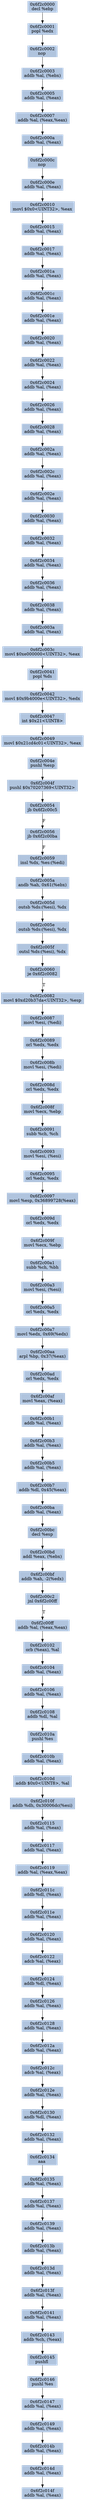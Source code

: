 digraph G {
node[shape=rectangle,style=filled,fillcolor=lightsteelblue,color=lightsteelblue]
bgcolor="transparent"
a0x6f2c0000decl_ebp[label="0x6f2c0000\ndecl %ebp"];
a0x6f2c0001popl_edx[label="0x6f2c0001\npopl %edx"];
a0x6f2c0002nop_[label="0x6f2c0002\nnop "];
a0x6f2c0003addb_al_ebx_[label="0x6f2c0003\naddb %al, (%ebx)"];
a0x6f2c0005addb_al_eax_[label="0x6f2c0005\naddb %al, (%eax)"];
a0x6f2c0007addb_al_eaxeax_[label="0x6f2c0007\naddb %al, (%eax,%eax)"];
a0x6f2c000aaddb_al_eax_[label="0x6f2c000a\naddb %al, (%eax)"];
a0x6f2c000cnop_[label="0x6f2c000c\nnop "];
a0x6f2c000eaddb_al_eax_[label="0x6f2c000e\naddb %al, (%eax)"];
a0x6f2c0010movl_0x0UINT32_eax[label="0x6f2c0010\nmovl $0x0<UINT32>, %eax"];
a0x6f2c0015addb_al_eax_[label="0x6f2c0015\naddb %al, (%eax)"];
a0x6f2c0017addb_al_eax_[label="0x6f2c0017\naddb %al, (%eax)"];
a0x6f2c001aaddb_al_eax_[label="0x6f2c001a\naddb %al, (%eax)"];
a0x6f2c001caddb_al_eax_[label="0x6f2c001c\naddb %al, (%eax)"];
a0x6f2c001eaddb_al_eax_[label="0x6f2c001e\naddb %al, (%eax)"];
a0x6f2c0020addb_al_eax_[label="0x6f2c0020\naddb %al, (%eax)"];
a0x6f2c0022addb_al_eax_[label="0x6f2c0022\naddb %al, (%eax)"];
a0x6f2c0024addb_al_eax_[label="0x6f2c0024\naddb %al, (%eax)"];
a0x6f2c0026addb_al_eax_[label="0x6f2c0026\naddb %al, (%eax)"];
a0x6f2c0028addb_al_eax_[label="0x6f2c0028\naddb %al, (%eax)"];
a0x6f2c002aaddb_al_eax_[label="0x6f2c002a\naddb %al, (%eax)"];
a0x6f2c002caddb_al_eax_[label="0x6f2c002c\naddb %al, (%eax)"];
a0x6f2c002eaddb_al_eax_[label="0x6f2c002e\naddb %al, (%eax)"];
a0x6f2c0030addb_al_eax_[label="0x6f2c0030\naddb %al, (%eax)"];
a0x6f2c0032addb_al_eax_[label="0x6f2c0032\naddb %al, (%eax)"];
a0x6f2c0034addb_al_eax_[label="0x6f2c0034\naddb %al, (%eax)"];
a0x6f2c0036addb_al_eax_[label="0x6f2c0036\naddb %al, (%eax)"];
a0x6f2c0038addb_al_eax_[label="0x6f2c0038\naddb %al, (%eax)"];
a0x6f2c003aaddb_al_eax_[label="0x6f2c003a\naddb %al, (%eax)"];
a0x6f2c003cmovl_0xe000000UINT32_eax[label="0x6f2c003c\nmovl $0xe000000<UINT32>, %eax"];
a0x6f2c0041popl_ds[label="0x6f2c0041\npopl %ds"];
a0x6f2c0042movl_0x9b4000eUINT32_edx[label="0x6f2c0042\nmovl $0x9b4000e<UINT32>, %edx"];
a0x6f2c0047int_0x21UINT8[label="0x6f2c0047\nint $0x21<UINT8>"];
a0x6f2c0049movl_0x21cd4c01UINT32_eax[label="0x6f2c0049\nmovl $0x21cd4c01<UINT32>, %eax"];
a0x6f2c004epushl_esp[label="0x6f2c004e\npushl %esp"];
a0x6f2c004fpushl_0x70207369UINT32[label="0x6f2c004f\npushl $0x70207369<UINT32>"];
a0x6f2c0054jb_0x6f2c00c5[label="0x6f2c0054\njb 0x6f2c00c5"];
a0x6f2c0056jb_0x6f2c00ba[label="0x6f2c0056\njb 0x6f2c00ba"];
a0x6f2c0059insl_dx_es_edi_[label="0x6f2c0059\ninsl %dx, %es:(%edi)"];
a0x6f2c005aandb_ah_0x61ebx_[label="0x6f2c005a\nandb %ah, 0x61(%ebx)"];
a0x6f2c005doutsb_ds_esi__dx[label="0x6f2c005d\noutsb %ds:(%esi), %dx"];
a0x6f2c005eoutsb_ds_esi__dx[label="0x6f2c005e\noutsb %ds:(%esi), %dx"];
a0x6f2c005foutsl_ds_esi__dx[label="0x6f2c005f\noutsl %ds:(%esi), %dx"];
a0x6f2c0060je_0x6f2c0082[label="0x6f2c0060\nje 0x6f2c0082"];
a0x6f2c0082movl_0xd20b37daUINT32_esp[label="0x6f2c0082\nmovl $0xd20b37da<UINT32>, %esp"];
a0x6f2c0087movl_esi_edi_[label="0x6f2c0087\nmovl %esi, (%edi)"];
a0x6f2c0089orl_edx_edx[label="0x6f2c0089\norl %edx, %edx"];
a0x6f2c008bmovl_esi_edi_[label="0x6f2c008b\nmovl %esi, (%edi)"];
a0x6f2c008dorl_edx_edx[label="0x6f2c008d\norl %edx, %edx"];
a0x6f2c008fmovl_ecx_ebp[label="0x6f2c008f\nmovl %ecx, %ebp"];
a0x6f2c0091subb_ch_ch[label="0x6f2c0091\nsubb %ch, %ch"];
a0x6f2c0093movl_esi_esi_[label="0x6f2c0093\nmovl %esi, (%esi)"];
a0x6f2c0095orl_edx_edx[label="0x6f2c0095\norl %edx, %edx"];
a0x6f2c0097movl_esp_0x36899728eax_[label="0x6f2c0097\nmovl %esp, 0x36899728(%eax)"];
a0x6f2c009dorl_edx_edx[label="0x6f2c009d\norl %edx, %edx"];
a0x6f2c009fmovl_ecx_ebp[label="0x6f2c009f\nmovl %ecx, %ebp"];
a0x6f2c00a1subb_ch_bh[label="0x6f2c00a1\nsubb %ch, %bh"];
a0x6f2c00a3movl_esi_esi_[label="0x6f2c00a3\nmovl %esi, (%esi)"];
a0x6f2c00a5orl_edx_edx[label="0x6f2c00a5\norl %edx, %edx"];
a0x6f2c00a7movl_edx_0x69edx_[label="0x6f2c00a7\nmovl %edx, 0x69(%edx)"];
a0x6f2c00aaarpl_bp_0x37eax_[label="0x6f2c00aa\narpl %bp, 0x37(%eax)"];
a0x6f2c00adorl_edx_edx[label="0x6f2c00ad\norl %edx, %edx"];
a0x6f2c00afmovl_eax_eax_[label="0x6f2c00af\nmovl %eax, (%eax)"];
a0x6f2c00b1addb_al_eax_[label="0x6f2c00b1\naddb %al, (%eax)"];
a0x6f2c00b3addb_al_eax_[label="0x6f2c00b3\naddb %al, (%eax)"];
a0x6f2c00b5addb_al_eax_[label="0x6f2c00b5\naddb %al, (%eax)"];
a0x6f2c00b7addb_dl_0x45eax_[label="0x6f2c00b7\naddb %dl, 0x45(%eax)"];
a0x6f2c00baaddb_al_eax_[label="0x6f2c00ba\naddb %al, (%eax)"];
a0x6f2c00bcdecl_esp[label="0x6f2c00bc\ndecl %esp"];
a0x6f2c00bdaddl_eax_ebx_[label="0x6f2c00bd\naddl %eax, (%ebx)"];
a0x6f2c00bfaddb_ah__2edx_[label="0x6f2c00bf\naddb %ah, -2(%edx)"];
a0x6f2c00c2jnl_0x6f2c00ff[label="0x6f2c00c2\njnl 0x6f2c00ff"];
a0x6f2c00ffaddb_al_eaxeax_[label="0x6f2c00ff\naddb %al, (%eax,%eax)"];
a0x6f2c0102orb_eax__al[label="0x6f2c0102\norb (%eax), %al"];
a0x6f2c0104addb_al_eax_[label="0x6f2c0104\naddb %al, (%eax)"];
a0x6f2c0106addb_al_eax_[label="0x6f2c0106\naddb %al, (%eax)"];
a0x6f2c0108addb_dl_al[label="0x6f2c0108\naddb %dl, %al"];
a0x6f2c010apushl_es[label="0x6f2c010a\npushl %es"];
a0x6f2c010baddb_al_eax_[label="0x6f2c010b\naddb %al, (%eax)"];
a0x6f2c010daddb_0x0UINT8_al[label="0x6f2c010d\naddb $0x0<UINT8>, %al"];
a0x6f2c010faddb_dh_0x30006dcesi_[label="0x6f2c010f\naddb %dh, 0x30006dc(%esi)"];
a0x6f2c0115addb_al_eax_[label="0x6f2c0115\naddb %al, (%eax)"];
a0x6f2c0117addb_al_eax_[label="0x6f2c0117\naddb %al, (%eax)"];
a0x6f2c0119addb_al_eaxeax_[label="0x6f2c0119\naddb %al, (%eax,%eax)"];
a0x6f2c011caddb_dl_eax_[label="0x6f2c011c\naddb %dl, (%eax)"];
a0x6f2c011eaddb_al_eax_[label="0x6f2c011e\naddb %al, (%eax)"];
a0x6f2c0120addb_al_eax_[label="0x6f2c0120\naddb %al, (%eax)"];
a0x6f2c0122adcb_al_eax_[label="0x6f2c0122\nadcb %al, (%eax)"];
a0x6f2c0124addb_dl_eax_[label="0x6f2c0124\naddb %dl, (%eax)"];
a0x6f2c0126addb_al_eax_[label="0x6f2c0126\naddb %al, (%eax)"];
a0x6f2c0128addb_al_eax_[label="0x6f2c0128\naddb %al, (%eax)"];
a0x6f2c012aaddb_al_eax_[label="0x6f2c012a\naddb %al, (%eax)"];
a0x6f2c012cadcb_al_eax_[label="0x6f2c012c\nadcb %al, (%eax)"];
a0x6f2c012eaddb_al_eax_[label="0x6f2c012e\naddb %al, (%eax)"];
a0x6f2c0130andb_dl_eax_[label="0x6f2c0130\nandb %dl, (%eax)"];
a0x6f2c0132addb_al_eax_[label="0x6f2c0132\naddb %al, (%eax)"];
a0x6f2c0134aaa_[label="0x6f2c0134\naaa "];
a0x6f2c0135addb_al_eax_[label="0x6f2c0135\naddb %al, (%eax)"];
a0x6f2c0137addb_al_eax_[label="0x6f2c0137\naddb %al, (%eax)"];
a0x6f2c0139addb_al_eax_[label="0x6f2c0139\naddb %al, (%eax)"];
a0x6f2c013baddb_al_eax_[label="0x6f2c013b\naddb %al, (%eax)"];
a0x6f2c013daddb_al_eax_[label="0x6f2c013d\naddb %al, (%eax)"];
a0x6f2c013faddb_al_eax_[label="0x6f2c013f\naddb %al, (%eax)"];
a0x6f2c0141andb_al_eax_[label="0x6f2c0141\nandb %al, (%eax)"];
a0x6f2c0143addb_ch_eax_[label="0x6f2c0143\naddb %ch, (%eax)"];
a0x6f2c0145pushfl_[label="0x6f2c0145\npushfl "];
a0x6f2c0146pushl_es[label="0x6f2c0146\npushl %es"];
a0x6f2c0147addb_al_eax_[label="0x6f2c0147\naddb %al, (%eax)"];
a0x6f2c0149addb_al_eax_[label="0x6f2c0149\naddb %al, (%eax)"];
a0x6f2c014baddb_al_eax_[label="0x6f2c014b\naddb %al, (%eax)"];
a0x6f2c014daddb_al_eax_[label="0x6f2c014d\naddb %al, (%eax)"];
a0x6f2c014faddb_al_eax_[label="0x6f2c014f\naddb %al, (%eax)"];
a0x6f2c0000decl_ebp -> a0x6f2c0001popl_edx [color="#000000"];
a0x6f2c0001popl_edx -> a0x6f2c0002nop_ [color="#000000"];
a0x6f2c0002nop_ -> a0x6f2c0003addb_al_ebx_ [color="#000000"];
a0x6f2c0003addb_al_ebx_ -> a0x6f2c0005addb_al_eax_ [color="#000000"];
a0x6f2c0005addb_al_eax_ -> a0x6f2c0007addb_al_eaxeax_ [color="#000000"];
a0x6f2c0007addb_al_eaxeax_ -> a0x6f2c000aaddb_al_eax_ [color="#000000"];
a0x6f2c000aaddb_al_eax_ -> a0x6f2c000cnop_ [color="#000000"];
a0x6f2c000cnop_ -> a0x6f2c000eaddb_al_eax_ [color="#000000"];
a0x6f2c000eaddb_al_eax_ -> a0x6f2c0010movl_0x0UINT32_eax [color="#000000"];
a0x6f2c0010movl_0x0UINT32_eax -> a0x6f2c0015addb_al_eax_ [color="#000000"];
a0x6f2c0015addb_al_eax_ -> a0x6f2c0017addb_al_eax_ [color="#000000"];
a0x6f2c0017addb_al_eax_ -> a0x6f2c001aaddb_al_eax_ [color="#000000"];
a0x6f2c001aaddb_al_eax_ -> a0x6f2c001caddb_al_eax_ [color="#000000"];
a0x6f2c001caddb_al_eax_ -> a0x6f2c001eaddb_al_eax_ [color="#000000"];
a0x6f2c001eaddb_al_eax_ -> a0x6f2c0020addb_al_eax_ [color="#000000"];
a0x6f2c0020addb_al_eax_ -> a0x6f2c0022addb_al_eax_ [color="#000000"];
a0x6f2c0022addb_al_eax_ -> a0x6f2c0024addb_al_eax_ [color="#000000"];
a0x6f2c0024addb_al_eax_ -> a0x6f2c0026addb_al_eax_ [color="#000000"];
a0x6f2c0026addb_al_eax_ -> a0x6f2c0028addb_al_eax_ [color="#000000"];
a0x6f2c0028addb_al_eax_ -> a0x6f2c002aaddb_al_eax_ [color="#000000"];
a0x6f2c002aaddb_al_eax_ -> a0x6f2c002caddb_al_eax_ [color="#000000"];
a0x6f2c002caddb_al_eax_ -> a0x6f2c002eaddb_al_eax_ [color="#000000"];
a0x6f2c002eaddb_al_eax_ -> a0x6f2c0030addb_al_eax_ [color="#000000"];
a0x6f2c0030addb_al_eax_ -> a0x6f2c0032addb_al_eax_ [color="#000000"];
a0x6f2c0032addb_al_eax_ -> a0x6f2c0034addb_al_eax_ [color="#000000"];
a0x6f2c0034addb_al_eax_ -> a0x6f2c0036addb_al_eax_ [color="#000000"];
a0x6f2c0036addb_al_eax_ -> a0x6f2c0038addb_al_eax_ [color="#000000"];
a0x6f2c0038addb_al_eax_ -> a0x6f2c003aaddb_al_eax_ [color="#000000"];
a0x6f2c003aaddb_al_eax_ -> a0x6f2c003cmovl_0xe000000UINT32_eax [color="#000000"];
a0x6f2c003cmovl_0xe000000UINT32_eax -> a0x6f2c0041popl_ds [color="#000000"];
a0x6f2c0041popl_ds -> a0x6f2c0042movl_0x9b4000eUINT32_edx [color="#000000"];
a0x6f2c0042movl_0x9b4000eUINT32_edx -> a0x6f2c0047int_0x21UINT8 [color="#000000"];
a0x6f2c0047int_0x21UINT8 -> a0x6f2c0049movl_0x21cd4c01UINT32_eax [color="#000000"];
a0x6f2c0049movl_0x21cd4c01UINT32_eax -> a0x6f2c004epushl_esp [color="#000000"];
a0x6f2c004epushl_esp -> a0x6f2c004fpushl_0x70207369UINT32 [color="#000000"];
a0x6f2c004fpushl_0x70207369UINT32 -> a0x6f2c0054jb_0x6f2c00c5 [color="#000000"];
a0x6f2c0054jb_0x6f2c00c5 -> a0x6f2c0056jb_0x6f2c00ba [color="#000000",label="F"];
a0x6f2c0056jb_0x6f2c00ba -> a0x6f2c0059insl_dx_es_edi_ [color="#000000",label="F"];
a0x6f2c0059insl_dx_es_edi_ -> a0x6f2c005aandb_ah_0x61ebx_ [color="#000000"];
a0x6f2c005aandb_ah_0x61ebx_ -> a0x6f2c005doutsb_ds_esi__dx [color="#000000"];
a0x6f2c005doutsb_ds_esi__dx -> a0x6f2c005eoutsb_ds_esi__dx [color="#000000"];
a0x6f2c005eoutsb_ds_esi__dx -> a0x6f2c005foutsl_ds_esi__dx [color="#000000"];
a0x6f2c005foutsl_ds_esi__dx -> a0x6f2c0060je_0x6f2c0082 [color="#000000"];
a0x6f2c0060je_0x6f2c0082 -> a0x6f2c0082movl_0xd20b37daUINT32_esp [color="#000000",label="T"];
a0x6f2c0082movl_0xd20b37daUINT32_esp -> a0x6f2c0087movl_esi_edi_ [color="#000000"];
a0x6f2c0087movl_esi_edi_ -> a0x6f2c0089orl_edx_edx [color="#000000"];
a0x6f2c0089orl_edx_edx -> a0x6f2c008bmovl_esi_edi_ [color="#000000"];
a0x6f2c008bmovl_esi_edi_ -> a0x6f2c008dorl_edx_edx [color="#000000"];
a0x6f2c008dorl_edx_edx -> a0x6f2c008fmovl_ecx_ebp [color="#000000"];
a0x6f2c008fmovl_ecx_ebp -> a0x6f2c0091subb_ch_ch [color="#000000"];
a0x6f2c0091subb_ch_ch -> a0x6f2c0093movl_esi_esi_ [color="#000000"];
a0x6f2c0093movl_esi_esi_ -> a0x6f2c0095orl_edx_edx [color="#000000"];
a0x6f2c0095orl_edx_edx -> a0x6f2c0097movl_esp_0x36899728eax_ [color="#000000"];
a0x6f2c0097movl_esp_0x36899728eax_ -> a0x6f2c009dorl_edx_edx [color="#000000"];
a0x6f2c009dorl_edx_edx -> a0x6f2c009fmovl_ecx_ebp [color="#000000"];
a0x6f2c009fmovl_ecx_ebp -> a0x6f2c00a1subb_ch_bh [color="#000000"];
a0x6f2c00a1subb_ch_bh -> a0x6f2c00a3movl_esi_esi_ [color="#000000"];
a0x6f2c00a3movl_esi_esi_ -> a0x6f2c00a5orl_edx_edx [color="#000000"];
a0x6f2c00a5orl_edx_edx -> a0x6f2c00a7movl_edx_0x69edx_ [color="#000000"];
a0x6f2c00a7movl_edx_0x69edx_ -> a0x6f2c00aaarpl_bp_0x37eax_ [color="#000000"];
a0x6f2c00aaarpl_bp_0x37eax_ -> a0x6f2c00adorl_edx_edx [color="#000000"];
a0x6f2c00adorl_edx_edx -> a0x6f2c00afmovl_eax_eax_ [color="#000000"];
a0x6f2c00afmovl_eax_eax_ -> a0x6f2c00b1addb_al_eax_ [color="#000000"];
a0x6f2c00b1addb_al_eax_ -> a0x6f2c00b3addb_al_eax_ [color="#000000"];
a0x6f2c00b3addb_al_eax_ -> a0x6f2c00b5addb_al_eax_ [color="#000000"];
a0x6f2c00b5addb_al_eax_ -> a0x6f2c00b7addb_dl_0x45eax_ [color="#000000"];
a0x6f2c00b7addb_dl_0x45eax_ -> a0x6f2c00baaddb_al_eax_ [color="#000000"];
a0x6f2c00baaddb_al_eax_ -> a0x6f2c00bcdecl_esp [color="#000000"];
a0x6f2c00bcdecl_esp -> a0x6f2c00bdaddl_eax_ebx_ [color="#000000"];
a0x6f2c00bdaddl_eax_ebx_ -> a0x6f2c00bfaddb_ah__2edx_ [color="#000000"];
a0x6f2c00bfaddb_ah__2edx_ -> a0x6f2c00c2jnl_0x6f2c00ff [color="#000000"];
a0x6f2c00c2jnl_0x6f2c00ff -> a0x6f2c00ffaddb_al_eaxeax_ [color="#000000",label="T"];
a0x6f2c00ffaddb_al_eaxeax_ -> a0x6f2c0102orb_eax__al [color="#000000"];
a0x6f2c0102orb_eax__al -> a0x6f2c0104addb_al_eax_ [color="#000000"];
a0x6f2c0104addb_al_eax_ -> a0x6f2c0106addb_al_eax_ [color="#000000"];
a0x6f2c0106addb_al_eax_ -> a0x6f2c0108addb_dl_al [color="#000000"];
a0x6f2c0108addb_dl_al -> a0x6f2c010apushl_es [color="#000000"];
a0x6f2c010apushl_es -> a0x6f2c010baddb_al_eax_ [color="#000000"];
a0x6f2c010baddb_al_eax_ -> a0x6f2c010daddb_0x0UINT8_al [color="#000000"];
a0x6f2c010daddb_0x0UINT8_al -> a0x6f2c010faddb_dh_0x30006dcesi_ [color="#000000"];
a0x6f2c010faddb_dh_0x30006dcesi_ -> a0x6f2c0115addb_al_eax_ [color="#000000"];
a0x6f2c0115addb_al_eax_ -> a0x6f2c0117addb_al_eax_ [color="#000000"];
a0x6f2c0117addb_al_eax_ -> a0x6f2c0119addb_al_eaxeax_ [color="#000000"];
a0x6f2c0119addb_al_eaxeax_ -> a0x6f2c011caddb_dl_eax_ [color="#000000"];
a0x6f2c011caddb_dl_eax_ -> a0x6f2c011eaddb_al_eax_ [color="#000000"];
a0x6f2c011eaddb_al_eax_ -> a0x6f2c0120addb_al_eax_ [color="#000000"];
a0x6f2c0120addb_al_eax_ -> a0x6f2c0122adcb_al_eax_ [color="#000000"];
a0x6f2c0122adcb_al_eax_ -> a0x6f2c0124addb_dl_eax_ [color="#000000"];
a0x6f2c0124addb_dl_eax_ -> a0x6f2c0126addb_al_eax_ [color="#000000"];
a0x6f2c0126addb_al_eax_ -> a0x6f2c0128addb_al_eax_ [color="#000000"];
a0x6f2c0128addb_al_eax_ -> a0x6f2c012aaddb_al_eax_ [color="#000000"];
a0x6f2c012aaddb_al_eax_ -> a0x6f2c012cadcb_al_eax_ [color="#000000"];
a0x6f2c012cadcb_al_eax_ -> a0x6f2c012eaddb_al_eax_ [color="#000000"];
a0x6f2c012eaddb_al_eax_ -> a0x6f2c0130andb_dl_eax_ [color="#000000"];
a0x6f2c0130andb_dl_eax_ -> a0x6f2c0132addb_al_eax_ [color="#000000"];
a0x6f2c0132addb_al_eax_ -> a0x6f2c0134aaa_ [color="#000000"];
a0x6f2c0134aaa_ -> a0x6f2c0135addb_al_eax_ [color="#000000"];
a0x6f2c0135addb_al_eax_ -> a0x6f2c0137addb_al_eax_ [color="#000000"];
a0x6f2c0137addb_al_eax_ -> a0x6f2c0139addb_al_eax_ [color="#000000"];
a0x6f2c0139addb_al_eax_ -> a0x6f2c013baddb_al_eax_ [color="#000000"];
a0x6f2c013baddb_al_eax_ -> a0x6f2c013daddb_al_eax_ [color="#000000"];
a0x6f2c013daddb_al_eax_ -> a0x6f2c013faddb_al_eax_ [color="#000000"];
a0x6f2c013faddb_al_eax_ -> a0x6f2c0141andb_al_eax_ [color="#000000"];
a0x6f2c0141andb_al_eax_ -> a0x6f2c0143addb_ch_eax_ [color="#000000"];
a0x6f2c0143addb_ch_eax_ -> a0x6f2c0145pushfl_ [color="#000000"];
a0x6f2c0145pushfl_ -> a0x6f2c0146pushl_es [color="#000000"];
a0x6f2c0146pushl_es -> a0x6f2c0147addb_al_eax_ [color="#000000"];
a0x6f2c0147addb_al_eax_ -> a0x6f2c0149addb_al_eax_ [color="#000000"];
a0x6f2c0149addb_al_eax_ -> a0x6f2c014baddb_al_eax_ [color="#000000"];
a0x6f2c014baddb_al_eax_ -> a0x6f2c014daddb_al_eax_ [color="#000000"];
a0x6f2c014daddb_al_eax_ -> a0x6f2c014faddb_al_eax_ [color="#000000"];
}
